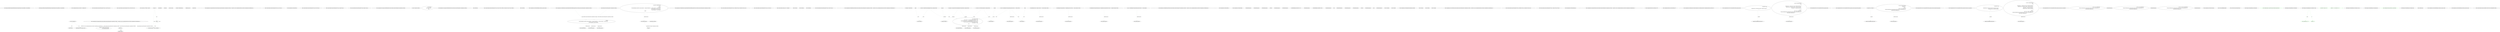 digraph  {
m0_0 [cluster="Humanizer.DateTimeStrategy.IDateTimeHumanizeStrategy.Humanize(System.DateTime, System.DateTime)", file="DateHumanizeTests.cs", label="Entry Humanizer.DateTimeStrategy.IDateTimeHumanizeStrategy.Humanize(System.DateTime, System.DateTime)", span="6-6"];
m0_1 [cluster="Humanizer.DateTimeStrategy.IDateTimeHumanizeStrategy.Humanize(System.DateTime, System.DateTime)", file="DateHumanizeTests.cs", label="Exit Humanizer.DateTimeStrategy.IDateTimeHumanizeStrategy.Humanize(System.DateTime, System.DateTime)", span="6-6"];
m2_20 [cluster="CommandLine.Infrastructure.Maybe<T>.MatchJust(out T)", file="DutchNumberToWordsConverter.cs", label="Entry CommandLine.Infrastructure.Maybe<T>.MatchJust(out T)", span="31-31"];
m2_22 [cluster="System.Collections.Generic.IEnumerable<TSource>.Skip<TSource>(int)", file="DutchNumberToWordsConverter.cs", label="Entry System.Collections.Generic.IEnumerable<TSource>.Skip<TSource>(int)", span="0-0"];
m2_27 [cluster="System.Collections.Generic.IEnumerable<TSource>.Take<TSource>(int)", file="DutchNumberToWordsConverter.cs", label="Entry System.Collections.Generic.IEnumerable<TSource>.Take<TSource>(int)", span="0-0"];
m2_19 [cluster="System.Func<T, TResult>.Invoke(T)", file="DutchNumberToWordsConverter.cs", label="Entry System.Func<T, TResult>.Invoke(T)", span="0-0"];
m2_0 [cluster="CommandLine.Core.Sequence.Partition(System.Collections.Generic.IEnumerable<CommandLine.Core.Token>, System.Func<string, CommandLine.Infrastructure.Maybe<CommandLine.Core.TypeDescriptor>>)", file="DutchNumberToWordsConverter.cs", label="Entry CommandLine.Core.Sequence.Partition(System.Collections.Generic.IEnumerable<CommandLine.Core.Token>, System.Func<string, CommandLine.Infrastructure.Maybe<CommandLine.Core.TypeDescriptor>>)", span="11-11"];
m2_1 [cluster="CommandLine.Core.Sequence.Partition(System.Collections.Generic.IEnumerable<CommandLine.Core.Token>, System.Func<string, CommandLine.Infrastructure.Maybe<CommandLine.Core.TypeDescriptor>>)", file="DutchNumberToWordsConverter.cs", label="tokens.Empty()", span="15-15"];
m2_2 [cluster="CommandLine.Core.Sequence.Partition(System.Collections.Generic.IEnumerable<CommandLine.Core.Token>, System.Func<string, CommandLine.Infrastructure.Maybe<CommandLine.Core.TypeDescriptor>>)", file="DutchNumberToWordsConverter.cs", label="yield break;", span="17-17"];
m2_9 [cluster="CommandLine.Core.Sequence.Partition(System.Collections.Generic.IEnumerable<CommandLine.Core.Token>, System.Func<string, CommandLine.Infrastructure.Maybe<CommandLine.Core.TypeDescriptor>>)", file="DutchNumberToWordsConverter.cs", label="yield return first;", span="29-29"];
m2_13 [cluster="CommandLine.Core.Sequence.Partition(System.Collections.Generic.IEnumerable<CommandLine.Core.Token>, System.Func<string, CommandLine.Infrastructure.Maybe<CommandLine.Core.TypeDescriptor>>)", file="DutchNumberToWordsConverter.cs", label="yield return token;", span="36-36"];
m2_15 [cluster="CommandLine.Core.Sequence.Partition(System.Collections.Generic.IEnumerable<CommandLine.Core.Token>, System.Func<string, CommandLine.Infrastructure.Maybe<CommandLine.Core.TypeDescriptor>>)", file="DutchNumberToWordsConverter.cs", label="yield return token;", span="48-48"];
m2_4 [cluster="CommandLine.Core.Sequence.Partition(System.Collections.Generic.IEnumerable<CommandLine.Core.Token>, System.Func<string, CommandLine.Infrastructure.Maybe<CommandLine.Core.TypeDescriptor>>)", file="DutchNumberToWordsConverter.cs", label="var first = tokens.First()", span="20-20"];
m2_7 [cluster="CommandLine.Core.Sequence.Partition(System.Collections.Generic.IEnumerable<CommandLine.Core.Token>, System.Func<string, CommandLine.Infrastructure.Maybe<CommandLine.Core.TypeDescriptor>>)", file="DutchNumberToWordsConverter.cs", label="typeLookup(first.Text).MatchJust(out info)", span="24-24"];
m2_8 [cluster="CommandLine.Core.Sequence.Partition(System.Collections.Generic.IEnumerable<CommandLine.Core.Token>, System.Func<string, CommandLine.Infrastructure.Maybe<CommandLine.Core.TypeDescriptor>>)", file="DutchNumberToWordsConverter.cs", label="info.Tag == TypeDescriptorKind.Sequence\r\n                        && IsNextTokenAValue(tokens)", span="26-27"];
m2_10 [cluster="CommandLine.Core.Sequence.Partition(System.Collections.Generic.IEnumerable<CommandLine.Core.Token>, System.Func<string, CommandLine.Infrastructure.Maybe<CommandLine.Core.TypeDescriptor>>)", file="DutchNumberToWordsConverter.cs", label="tokens.Skip(1)", span="31-31"];
m2_14 [cluster="CommandLine.Core.Sequence.Partition(System.Collections.Generic.IEnumerable<CommandLine.Core.Token>, System.Func<string, CommandLine.Infrastructure.Maybe<CommandLine.Core.TypeDescriptor>>)", file="DutchNumberToWordsConverter.cs", label="Partition(tokens.Skip(1 + items), typeLookup)", span="46-46"];
m2_3 [cluster="CommandLine.Core.Sequence.Partition(System.Collections.Generic.IEnumerable<CommandLine.Core.Token>, System.Func<string, CommandLine.Infrastructure.Maybe<CommandLine.Core.TypeDescriptor>>)", file="DutchNumberToWordsConverter.cs", label="var items = 0", span="19-19"];
m2_12 [cluster="CommandLine.Core.Sequence.Partition(System.Collections.Generic.IEnumerable<CommandLine.Core.Token>, System.Func<string, CommandLine.Infrastructure.Maybe<CommandLine.Core.TypeDescriptor>>)", file="DutchNumberToWordsConverter.cs", label="items++", span="35-35"];
m2_5 [cluster="CommandLine.Core.Sequence.Partition(System.Collections.Generic.IEnumerable<CommandLine.Core.Token>, System.Func<string, CommandLine.Infrastructure.Maybe<CommandLine.Core.TypeDescriptor>>)", file="DutchNumberToWordsConverter.cs", label="first.Tag == TokenType.Name", span="21-21"];
m2_6 [cluster="CommandLine.Core.Sequence.Partition(System.Collections.Generic.IEnumerable<CommandLine.Core.Token>, System.Func<string, CommandLine.Infrastructure.Maybe<CommandLine.Core.TypeDescriptor>>)", file="DutchNumberToWordsConverter.cs", label="TypeDescriptor info", span="23-23"];
m2_11 [cluster="CommandLine.Core.Sequence.Partition(System.Collections.Generic.IEnumerable<CommandLine.Core.Token>, System.Func<string, CommandLine.Infrastructure.Maybe<CommandLine.Core.TypeDescriptor>>)", file="DutchNumberToWordsConverter.cs", label="token.IsValue()", span="33-33"];
m2_16 [cluster="CommandLine.Core.Sequence.Partition(System.Collections.Generic.IEnumerable<CommandLine.Core.Token>, System.Func<string, CommandLine.Infrastructure.Maybe<CommandLine.Core.TypeDescriptor>>)", file="DutchNumberToWordsConverter.cs", label="Exit CommandLine.Core.Sequence.Partition(System.Collections.Generic.IEnumerable<CommandLine.Core.Token>, System.Func<string, CommandLine.Infrastructure.Maybe<CommandLine.Core.TypeDescriptor>>)", span="11-11"];
m2_28 [cluster="System.Collections.Generic.IEnumerable<TSource>.Any<TSource>()", file="DutchNumberToWordsConverter.cs", label="Entry System.Collections.Generic.IEnumerable<TSource>.Any<TSource>()", span="0-0"];
m2_23 [cluster="CommandLine.Core.Token.IsValue()", file="DutchNumberToWordsConverter.cs", label="Entry CommandLine.Core.Token.IsValue()", span="77-77"];
m2_18 [cluster="System.Collections.Generic.IEnumerable<TSource>.First<TSource>()", file="DutchNumberToWordsConverter.cs", label="Entry System.Collections.Generic.IEnumerable<TSource>.First<TSource>()", span="0-0"];
m2_29 [cluster="System.Collections.Generic.IEnumerable<TSource>.Single<TSource>()", file="DutchNumberToWordsConverter.cs", label="Entry System.Collections.Generic.IEnumerable<TSource>.Single<TSource>()", span="0-0"];
m2_17 [cluster="System.Collections.Generic.IEnumerable<TSource>.Empty<TSource>()", file="DutchNumberToWordsConverter.cs", label="Entry System.Collections.Generic.IEnumerable<TSource>.Empty<TSource>()", span="87-87"];
m2_21 [cluster="CommandLine.Core.Sequence.IsNextTokenAValue(System.Collections.Generic.IEnumerable<CommandLine.Core.Token>)", file="DutchNumberToWordsConverter.cs", label="Entry CommandLine.Core.Sequence.IsNextTokenAValue(System.Collections.Generic.IEnumerable<CommandLine.Core.Token>)", span="52-52"];
m2_24 [cluster="CommandLine.Core.Sequence.IsNextTokenAValue(System.Collections.Generic.IEnumerable<CommandLine.Core.Token>)", file="DutchNumberToWordsConverter.cs", label="var next = tokens.Skip(1).Take(1)", span="54-54"];
m2_25 [cluster="CommandLine.Core.Sequence.IsNextTokenAValue(System.Collections.Generic.IEnumerable<CommandLine.Core.Token>)", file="DutchNumberToWordsConverter.cs", label="return next.Any()\r\n                ? next.Single().IsValue()\r\n                : false;", span="56-58"];
m2_26 [cluster="CommandLine.Core.Sequence.IsNextTokenAValue(System.Collections.Generic.IEnumerable<CommandLine.Core.Token>)", file="DutchNumberToWordsConverter.cs", label="Exit CommandLine.Core.Sequence.IsNextTokenAValue(System.Collections.Generic.IEnumerable<CommandLine.Core.Token>)", span="52-52"];
m3_52 [cluster="Unk.Pairwise", file="EnglishOrdinalizer.cs", label="Entry Unk.Pairwise", span=""];
m3_18 [cluster="System.Collections.Generic.IEnumerable<TSource>.Pairwise<TSource, TResult>(System.Func<TSource, TSource, TResult>)", file="EnglishOrdinalizer.cs", label="Entry System.Collections.Generic.IEnumerable<TSource>.Pairwise<TSource, TResult>(System.Func<TSource, TSource, TResult>)", span="10-10"];
m3_36 [cluster="Unk.IsValue", file="EnglishOrdinalizer.cs", label="Entry Unk.IsValue", span=""];
m3_43 [cluster="CommandLine.Core.KeyValuePairHelper.Create(string, params string[])", file="EnglishOrdinalizer.cs", label="Entry CommandLine.Core.KeyValuePairHelper.Create(string, params string[])", span="9-9"];
m3_20 [cluster="CommandLine.Core.TokenPartitioner.SequenceTokensToKeyValuePairEnumerable(System.Collections.Generic.IEnumerable<CommandLine.Core.Token>)", file="EnglishOrdinalizer.cs", label="Entry CommandLine.Core.TokenPartitioner.SequenceTokensToKeyValuePairEnumerable(System.Collections.Generic.IEnumerable<CommandLine.Core.Token>)", span="34-34"];
m3_50 [cluster="CommandLine.Core.TokenPartitioner.SequenceTokensToKeyValuePairEnumerable(System.Collections.Generic.IEnumerable<CommandLine.Core.Token>)", file="EnglishOrdinalizer.cs", label="return from t in tokens.Pairwise(\r\n                (f, s) =>\r\n                        f.IsName()\r\n                            ? KeyValuePairHelper.Create(f.Text, tokens.SkipWhile(t => t.Equals(f)).TakeWhile(v => v.IsValue()).Select(x => x.Text).ToArray())\r\n                            : KeyValuePairHelper.Create(string.Empty))\r\n                   where t.Key.Length > 0 && t.Value.Any()\r\n                   select t;", span="37-43"];
m3_51 [cluster="CommandLine.Core.TokenPartitioner.SequenceTokensToKeyValuePairEnumerable(System.Collections.Generic.IEnumerable<CommandLine.Core.Token>)", file="EnglishOrdinalizer.cs", label="Exit CommandLine.Core.TokenPartitioner.SequenceTokensToKeyValuePairEnumerable(System.Collections.Generic.IEnumerable<CommandLine.Core.Token>)", span="34-34"];
m3_58 [cluster="System.Collections.Generic.IEnumerable<TSource>.SkipWhile<TSource>(System.Func<TSource, bool>)", file="EnglishOrdinalizer.cs", label="Entry System.Collections.Generic.IEnumerable<TSource>.SkipWhile<TSource>(System.Func<TSource, bool>)", span="0-0"];
m3_53 [cluster="System.Collections.Generic.IEnumerable<TSource>.Any<TSource>()", file="EnglishOrdinalizer.cs", label="Entry System.Collections.Generic.IEnumerable<TSource>.Any<TSource>()", span="0-0"];
m3_25 [cluster="System.Collections.Generic.List<T>.Contains(T)", file="EnglishOrdinalizer.cs", label="Entry System.Collections.Generic.List<T>.Contains(T)", span="0-0"];
m3_14 [cluster="Unk.Where", file="EnglishOrdinalizer.cs", label="Entry Unk.Where", span=""];
m3_60 [cluster="Unk.ToArray", file="EnglishOrdinalizer.cs", label="Entry Unk.ToArray", span=""];
m3_16 [cluster="Unk.Partition", file="EnglishOrdinalizer.cs", label="Entry Unk.Partition", span=""];
m3_12 [cluster="System.Collections.Generic.IEnumerable<TSource>.ToList<TSource>()", file="EnglishOrdinalizer.cs", label="Entry System.Collections.Generic.IEnumerable<TSource>.ToList<TSource>()", span="0-0"];
m3_0 [cluster="CommandLine.Core.TokenPartitioner.Partition(System.Collections.Generic.IEnumerable<CommandLine.Core.Token>, System.Func<string, CommandLine.Infrastructure.Maybe<CommandLine.Core.TypeDescriptor>>)", file="EnglishOrdinalizer.cs", label="Entry CommandLine.Core.TokenPartitioner.Partition(System.Collections.Generic.IEnumerable<CommandLine.Core.Token>, System.Func<string, CommandLine.Infrastructure.Maybe<CommandLine.Core.TypeDescriptor>>)", span="12-12"];
m3_1 [cluster="CommandLine.Core.TokenPartitioner.Partition(System.Collections.Generic.IEnumerable<CommandLine.Core.Token>, System.Func<string, CommandLine.Infrastructure.Maybe<CommandLine.Core.TypeDescriptor>>)", file="EnglishOrdinalizer.cs", label="var tokenList = tokens.ToList()", span="16-16"];
m3_2 [cluster="CommandLine.Core.TokenPartitioner.Partition(System.Collections.Generic.IEnumerable<CommandLine.Core.Token>, System.Func<string, CommandLine.Infrastructure.Maybe<CommandLine.Core.TypeDescriptor>>)", file="EnglishOrdinalizer.cs", label="var switches = Switch.Partition(tokenList, typeLookup).ToList()", span="17-17"];
m3_4 [cluster="CommandLine.Core.TokenPartitioner.Partition(System.Collections.Generic.IEnumerable<CommandLine.Core.Token>, System.Func<string, CommandLine.Infrastructure.Maybe<CommandLine.Core.TypeDescriptor>>)", file="EnglishOrdinalizer.cs", label="var scalars = Scalar.Partition(tokensExceptSwitches, typeLookup).ToList()", span="19-19"];
m3_6 [cluster="CommandLine.Core.TokenPartitioner.Partition(System.Collections.Generic.IEnumerable<CommandLine.Core.Token>, System.Func<string, CommandLine.Infrastructure.Maybe<CommandLine.Core.TypeDescriptor>>)", file="EnglishOrdinalizer.cs", label="var sequences = Sequence.Partition(tokensExceptSwitchesAndScalars, typeLookup).ToList()", span="21-21"];
m3_3 [cluster="CommandLine.Core.TokenPartitioner.Partition(System.Collections.Generic.IEnumerable<CommandLine.Core.Token>, System.Func<string, CommandLine.Infrastructure.Maybe<CommandLine.Core.TypeDescriptor>>)", file="EnglishOrdinalizer.cs", label="var tokensExceptSwitches = tokenList.Where(x => !switches.Contains(x)).ToList()", span="18-18"];
m3_10 [cluster="CommandLine.Core.TokenPartitioner.Partition(System.Collections.Generic.IEnumerable<CommandLine.Core.Token>, System.Func<string, CommandLine.Infrastructure.Maybe<CommandLine.Core.TypeDescriptor>>)", file="EnglishOrdinalizer.cs", label="return TokenGroup.Create(\r\n                    switches.Select(t => KeyValuePairHelper.Create(t.Text, ''true''))\r\n                        .Concat(scalars.Pairwise((f, s) => KeyValuePairHelper.Create(f.Text, s.Text)))\r\n                        .Concat(SequenceTokensToKeyValuePairEnumerable(sequences)),\r\n                values.Select(t => t.Text),\r\n                errors);", span="26-31"];
m3_5 [cluster="CommandLine.Core.TokenPartitioner.Partition(System.Collections.Generic.IEnumerable<CommandLine.Core.Token>, System.Func<string, CommandLine.Infrastructure.Maybe<CommandLine.Core.TypeDescriptor>>)", file="EnglishOrdinalizer.cs", label="var tokensExceptSwitchesAndScalars = (tokensExceptSwitches.Where(x => !scalars.Contains(x))).ToList()", span="20-20"];
m3_7 [cluster="CommandLine.Core.TokenPartitioner.Partition(System.Collections.Generic.IEnumerable<CommandLine.Core.Token>, System.Func<string, CommandLine.Infrastructure.Maybe<CommandLine.Core.TypeDescriptor>>)", file="EnglishOrdinalizer.cs", label="var tokensExceptSwitchesAndScalarsAndSeq = tokensExceptSwitchesAndScalars.Where(x => !sequences.Contains(x)).ToList()", span="22-22"];
m3_8 [cluster="CommandLine.Core.TokenPartitioner.Partition(System.Collections.Generic.IEnumerable<CommandLine.Core.Token>, System.Func<string, CommandLine.Infrastructure.Maybe<CommandLine.Core.TypeDescriptor>>)", file="EnglishOrdinalizer.cs", label="var values = tokensExceptSwitchesAndScalarsAndSeq.Where(v => v.IsValue()).ToList()", span="23-23"];
m3_9 [cluster="CommandLine.Core.TokenPartitioner.Partition(System.Collections.Generic.IEnumerable<CommandLine.Core.Token>, System.Func<string, CommandLine.Infrastructure.Maybe<CommandLine.Core.TypeDescriptor>>)", file="EnglishOrdinalizer.cs", label="var errors = tokensExceptSwitchesAndScalarsAndSeq.Where(x => !values.Contains(x))", span="24-24"];
m3_11 [cluster="CommandLine.Core.TokenPartitioner.Partition(System.Collections.Generic.IEnumerable<CommandLine.Core.Token>, System.Func<string, CommandLine.Infrastructure.Maybe<CommandLine.Core.TypeDescriptor>>)", file="EnglishOrdinalizer.cs", label="Exit CommandLine.Core.TokenPartitioner.Partition(System.Collections.Generic.IEnumerable<CommandLine.Core.Token>, System.Func<string, CommandLine.Infrastructure.Maybe<CommandLine.Core.TypeDescriptor>>)", span="12-12"];
m3_68 [cluster="CommandLine.Core.Token.IsValue()", file="EnglishOrdinalizer.cs", label="Entry CommandLine.Core.Token.IsValue()", span="77-77"];
m3_57 [cluster="CommandLine.Core.Token.IsName()", file="EnglishOrdinalizer.cs", label="Entry CommandLine.Core.Token.IsName()", span="72-72"];
m3_69 [cluster="lambda expression", file="EnglishOrdinalizer.cs", label="Entry lambda expression", span="40-40"];
m3_23 [cluster="lambda expression", file="EnglishOrdinalizer.cs", label="!switches.Contains(x)", span="18-18"];
m3_22 [cluster="lambda expression", file="EnglishOrdinalizer.cs", label="Entry lambda expression", span="18-18"];
m3_27 [cluster="lambda expression", file="EnglishOrdinalizer.cs", label="!scalars.Contains(x)", span="20-20"];
m3_26 [cluster="lambda expression", file="EnglishOrdinalizer.cs", label="Entry lambda expression", span="20-20"];
m3_31 [cluster="lambda expression", file="EnglishOrdinalizer.cs", label="!sequences.Contains(x)", span="22-22"];
m3_30 [cluster="lambda expression", file="EnglishOrdinalizer.cs", label="Entry lambda expression", span="22-22"];
m3_33 [cluster="lambda expression", file="EnglishOrdinalizer.cs", label="Entry lambda expression", span="23-23"];
m3_38 [cluster="lambda expression", file="EnglishOrdinalizer.cs", label="!values.Contains(x)", span="24-24"];
m3_37 [cluster="lambda expression", file="EnglishOrdinalizer.cs", label="Entry lambda expression", span="24-24"];
m3_40 [cluster="lambda expression", file="EnglishOrdinalizer.cs", label="Entry lambda expression", span="27-27"];
m3_44 [cluster="lambda expression", file="EnglishOrdinalizer.cs", label="Entry lambda expression", span="28-28"];
m3_47 [cluster="lambda expression", file="EnglishOrdinalizer.cs", label="Entry lambda expression", span="30-30"];
m3_24 [cluster="lambda expression", file="EnglishOrdinalizer.cs", label="Exit lambda expression", span="18-18"];
m3_28 [cluster="lambda expression", file="EnglishOrdinalizer.cs", label="Exit lambda expression", span="20-20"];
m3_32 [cluster="lambda expression", file="EnglishOrdinalizer.cs", label="Exit lambda expression", span="22-22"];
m3_34 [cluster="lambda expression", file="EnglishOrdinalizer.cs", label="v.IsValue()", span="23-23"];
m3_35 [cluster="lambda expression", file="EnglishOrdinalizer.cs", label="Exit lambda expression", span="23-23"];
m3_39 [cluster="lambda expression", file="EnglishOrdinalizer.cs", label="Exit lambda expression", span="24-24"];
m3_41 [cluster="lambda expression", file="EnglishOrdinalizer.cs", label="KeyValuePairHelper.Create(t.Text, ''true'')", span="27-27"];
m3_42 [cluster="lambda expression", file="EnglishOrdinalizer.cs", label="Exit lambda expression", span="27-27"];
m3_45 [cluster="lambda expression", file="EnglishOrdinalizer.cs", label="KeyValuePairHelper.Create(f.Text, s.Text)", span="28-28"];
m3_46 [cluster="lambda expression", file="EnglishOrdinalizer.cs", label="Exit lambda expression", span="28-28"];
m3_48 [cluster="lambda expression", file="EnglishOrdinalizer.cs", label="t.Text", span="30-30"];
m3_49 [cluster="lambda expression", file="EnglishOrdinalizer.cs", label="Exit lambda expression", span="30-30"];
m3_55 [cluster="lambda expression", file="EnglishOrdinalizer.cs", label="f.IsName()\r\n                            ? KeyValuePairHelper.Create(f.Text, tokens.SkipWhile(t => t.Equals(f)).TakeWhile(v => v.IsValue()).Select(x => x.Text).ToArray())\r\n                            : KeyValuePairHelper.Create(string.Empty)", span="39-41"];
m3_54 [cluster="lambda expression", file="EnglishOrdinalizer.cs", label="Entry lambda expression", span="38-41"];
m3_62 [cluster="lambda expression", file="EnglishOrdinalizer.cs", label="t.Equals(f)", span="40-40"];
m3_56 [cluster="lambda expression", file="EnglishOrdinalizer.cs", label="Exit lambda expression", span="38-41"];
m3_61 [cluster="lambda expression", file="EnglishOrdinalizer.cs", label="Entry lambda expression", span="40-40"];
m3_65 [cluster="lambda expression", file="EnglishOrdinalizer.cs", label="Entry lambda expression", span="40-40"];
m3_63 [cluster="lambda expression", file="EnglishOrdinalizer.cs", label="Exit lambda expression", span="40-40"];
m3_66 [cluster="lambda expression", file="EnglishOrdinalizer.cs", label="v.IsValue()", span="40-40"];
m3_67 [cluster="lambda expression", file="EnglishOrdinalizer.cs", label="Exit lambda expression", span="40-40"];
m3_70 [cluster="lambda expression", file="EnglishOrdinalizer.cs", label="x.Text", span="40-40"];
m3_71 [cluster="lambda expression", file="EnglishOrdinalizer.cs", label="Exit lambda expression", span="40-40"];
m3_29 [cluster="Unk.Contains", file="EnglishOrdinalizer.cs", label="Entry Unk.Contains", span=""];
m3_17 [cluster="Unk.Select", file="EnglishOrdinalizer.cs", label="Entry Unk.Select", span=""];
m3_64 [cluster="CommandLine.Core.Token.Equals(CommandLine.Core.Token)", file="EnglishOrdinalizer.cs", label="Entry CommandLine.Core.Token.Equals(CommandLine.Core.Token)", span="59-59"];
m3_19 [cluster="Unk.Concat", file="EnglishOrdinalizer.cs", label="Entry Unk.Concat", span=""];
m3_15 [cluster="Unk.ToList", file="EnglishOrdinalizer.cs", label="Entry Unk.ToList", span=""];
m3_21 [cluster="Unk.Create", file="EnglishOrdinalizer.cs", label="Entry Unk.Create", span=""];
m3_13 [cluster="CommandLine.Core.Switch.Partition(System.Collections.Generic.IEnumerable<CommandLine.Core.Token>, System.Func<string, CommandLine.Infrastructure.Maybe<CommandLine.Core.TypeDescriptor>>)", file="EnglishOrdinalizer.cs", label="Entry CommandLine.Core.Switch.Partition(System.Collections.Generic.IEnumerable<CommandLine.Core.Token>, System.Func<string, CommandLine.Infrastructure.Maybe<CommandLine.Core.TypeDescriptor>>)", span="11-11"];
m3_59 [cluster="System.Collections.Generic.IEnumerable<TSource>.TakeWhile<TSource>(System.Func<TSource, bool>)", file="EnglishOrdinalizer.cs", label="Entry System.Collections.Generic.IEnumerable<TSource>.TakeWhile<TSource>(System.Func<TSource, bool>)", span="0-0"];
m3_72 [file="EnglishOrdinalizer.cs", label=switches, span=""];
m3_73 [file="EnglishOrdinalizer.cs", label=scalars, span=""];
m3_74 [file="EnglishOrdinalizer.cs", label=sequences, span=""];
m3_75 [file="EnglishOrdinalizer.cs", label=values, span=""];
m3_76 [file="EnglishOrdinalizer.cs", label="System.Collections.Generic.IEnumerable<CommandLine.Core.Token>", span=""];
m3_77 [file="EnglishOrdinalizer.cs", label="CommandLine.Core.Token", span=""];
m4_10 [cluster="System.Collections.Generic.IEnumerable<TSource>.Contains<TSource>(TSource)", file="NumberToWordsTests.cs", label="Entry System.Collections.Generic.IEnumerable<TSource>.Contains<TSource>(TSource)", span="0-0"];
m4_19 [cluster="CommandLine.Core.Token.Name(string)", file="NumberToWordsTests.cs", label="Entry CommandLine.Core.Token.Name(string)", span="19-19"];
m4_5 [cluster="CommandLine.Core.Sequence.Partition(System.Collections.Generic.IEnumerable<CommandLine.Core.Token>, System.Func<string, CommandLine.Infrastructure.Maybe<CommandLine.Core.TypeDescriptor>>)", file="NumberToWordsTests.cs", label="Entry CommandLine.Core.Sequence.Partition(System.Collections.Generic.IEnumerable<CommandLine.Core.Token>, System.Func<string, CommandLine.Infrastructure.Maybe<CommandLine.Core.TypeDescriptor>>)", span="11-11"];
m4_13 [cluster="CommandLine.Infrastructure.Maybe.Just<T>(T)", file="NumberToWordsTests.cs", label="Entry CommandLine.Infrastructure.Maybe.Just<T>(T)", span="71-71"];
m4_11 [cluster="CommandLine.Infrastructure.Maybe.Nothing<T>()", file="NumberToWordsTests.cs", label="Entry CommandLine.Infrastructure.Maybe.Nothing<T>()", span="66-66"];
m4_12 [cluster="CommandLine.Core.TypeDescriptor.Create(CommandLine.Core.TypeDescriptorKind, CommandLine.Infrastructure.Maybe<int>)", file="NumberToWordsTests.cs", label="Entry CommandLine.Core.TypeDescriptor.Create(CommandLine.Core.TypeDescriptorKind, CommandLine.Infrastructure.Maybe<int>)", span="36-36"];
m4_14 [cluster="CommandLine.Tests.Unit.Core.SequenceTests.Partition_sequence_values()", file="NumberToWordsTests.cs", label="Entry CommandLine.Tests.Unit.Core.SequenceTests.Partition_sequence_values()", span="34-34"];
m4_15 [cluster="CommandLine.Tests.Unit.Core.SequenceTests.Partition_sequence_values()", file="NumberToWordsTests.cs", label="var expected = new[]\r\n                {\r\n                    Token.Name(''seq''), Token.Value(''seqval0''), Token.Value(''seqval1'')\r\n                }", span="36-39"];
m4_16 [cluster="CommandLine.Tests.Unit.Core.SequenceTests.Partition_sequence_values()", file="NumberToWordsTests.cs", label="var result = Sequence.Partition(\r\n                new[]\r\n                    {\r\n                        Token.Name(''str''), Token.Value(''strvalue''), Token.Value(''freevalue''),\r\n                        Token.Name(''seq''), Token.Value(''seqval0''), Token.Value(''seqval1''),\r\n                        Token.Name(''x''), Token.Value(''freevalue2'')\r\n                    },\r\n                name =>\r\n                    new[] { ''seq'' }.Contains(name)\r\n                        ? Maybe.Just(TypeDescriptor.Create(TypeDescriptorKind.Sequence, Maybe.Nothing<int>()))\r\n                        : Maybe.Nothing<TypeDescriptor>())", span="41-51"];
m4_17 [cluster="CommandLine.Tests.Unit.Core.SequenceTests.Partition_sequence_values()", file="NumberToWordsTests.cs", label="expected.ShouldAllBeEquivalentTo(result)", span="53-53"];
m4_18 [cluster="CommandLine.Tests.Unit.Core.SequenceTests.Partition_sequence_values()", file="NumberToWordsTests.cs", label="Exit CommandLine.Tests.Unit.Core.SequenceTests.Partition_sequence_values()", span="34-34"];
m4_0 [cluster="CommandLine.Tests.Unit.Core.SequenceTests.Partition_sequence_values_from_empty_token_sequence()", file="NumberToWordsTests.cs", label="Entry CommandLine.Tests.Unit.Core.SequenceTests.Partition_sequence_values_from_empty_token_sequence()", span="19-19"];
m4_1 [cluster="CommandLine.Tests.Unit.Core.SequenceTests.Partition_sequence_values_from_empty_token_sequence()", file="NumberToWordsTests.cs", label="var expected = new Token[] { }", span="21-21"];
m4_2 [cluster="CommandLine.Tests.Unit.Core.SequenceTests.Partition_sequence_values_from_empty_token_sequence()", file="NumberToWordsTests.cs", label="var result = Sequence.Partition(\r\n                new Token[] { },\r\n                name =>\r\n                    new[] { ''seq'' }.Contains(name)\r\n                        ? Maybe.Just(TypeDescriptor.Create(TypeDescriptorKind.Sequence, Maybe.Nothing<int>()))\r\n                        : Maybe.Nothing<TypeDescriptor>())", span="23-28"];
m4_3 [cluster="CommandLine.Tests.Unit.Core.SequenceTests.Partition_sequence_values_from_empty_token_sequence()", file="NumberToWordsTests.cs", label="expected.ShouldAllBeEquivalentTo(result)", span="30-30"];
m4_4 [cluster="CommandLine.Tests.Unit.Core.SequenceTests.Partition_sequence_values_from_empty_token_sequence()", file="NumberToWordsTests.cs", label="Exit CommandLine.Tests.Unit.Core.SequenceTests.Partition_sequence_values_from_empty_token_sequence()", span="19-19"];
m4_24 [cluster="CommandLine.Tests.Unit.Core.SequenceTests.Partition_sequence_values_from_two_sequneces()", file="NumberToWordsTests.cs", label="Entry CommandLine.Tests.Unit.Core.SequenceTests.Partition_sequence_values_from_two_sequneces()", span="57-57"];
m4_25 [cluster="CommandLine.Tests.Unit.Core.SequenceTests.Partition_sequence_values_from_two_sequneces()", file="NumberToWordsTests.cs", label="var expected = new[]\r\n                {\r\n                    Token.Name(''seq''), Token.Value(''seqval0''), Token.Value(''seqval1''),\r\n                    Token.Name(''seqb''), Token.Value(''seqbval0'')\r\n                }", span="59-63"];
m4_26 [cluster="CommandLine.Tests.Unit.Core.SequenceTests.Partition_sequence_values_from_two_sequneces()", file="NumberToWordsTests.cs", label="var result = Sequence.Partition(\r\n                new[]\r\n                    {\r\n                        Token.Name(''str''), Token.Value(''strvalue''), Token.Value(''freevalue''),\r\n                        Token.Name(''seq''), Token.Value(''seqval0''), Token.Value(''seqval1''),\r\n                        Token.Name(''x''), Token.Value(''freevalue2''),\r\n                        Token.Name(''seqb''), Token.Value(''seqbval0'')\r\n                    },\r\n                name =>\r\n                    new[] { ''seq'', ''seqb'' }.Contains(name)\r\n                        ? Maybe.Just(TypeDescriptor.Create(TypeDescriptorKind.Sequence, Maybe.Nothing<int>()))\r\n                        : Maybe.Nothing<TypeDescriptor>())", span="65-76"];
m4_27 [cluster="CommandLine.Tests.Unit.Core.SequenceTests.Partition_sequence_values_from_two_sequneces()", file="NumberToWordsTests.cs", label="expected.ShouldAllBeEquivalentTo(result)", span="78-78"];
m4_28 [cluster="CommandLine.Tests.Unit.Core.SequenceTests.Partition_sequence_values_from_two_sequneces()", file="NumberToWordsTests.cs", label="Exit CommandLine.Tests.Unit.Core.SequenceTests.Partition_sequence_values_from_two_sequneces()", span="57-57"];
m4_29 [cluster="lambda expression", file="NumberToWordsTests.cs", label="Entry lambda expression", span="73-76"];
m4_7 [cluster="lambda expression", file="NumberToWordsTests.cs", label="Entry lambda expression", span="25-28"];
m4_8 [cluster="lambda expression", file="NumberToWordsTests.cs", label="new[] { ''seq'' }.Contains(name)\r\n                        ? Maybe.Just(TypeDescriptor.Create(TypeDescriptorKind.Sequence, Maybe.Nothing<int>()))\r\n                        : Maybe.Nothing<TypeDescriptor>()", span="26-28"];
m4_9 [cluster="lambda expression", file="NumberToWordsTests.cs", label="Exit lambda expression", span="25-28"];
m4_21 [cluster="lambda expression", file="NumberToWordsTests.cs", label="Entry lambda expression", span="48-51"];
m4_22 [cluster="lambda expression", file="NumberToWordsTests.cs", label="new[] { ''seq'' }.Contains(name)\r\n                        ? Maybe.Just(TypeDescriptor.Create(TypeDescriptorKind.Sequence, Maybe.Nothing<int>()))\r\n                        : Maybe.Nothing<TypeDescriptor>()", span="49-51"];
m4_23 [cluster="lambda expression", file="NumberToWordsTests.cs", label="Exit lambda expression", span="48-51"];
m4_30 [cluster="lambda expression", file="NumberToWordsTests.cs", label="new[] { ''seq'', ''seqb'' }.Contains(name)\r\n                        ? Maybe.Just(TypeDescriptor.Create(TypeDescriptorKind.Sequence, Maybe.Nothing<int>()))\r\n                        : Maybe.Nothing<TypeDescriptor>()", span="74-76"];
m4_31 [cluster="lambda expression", file="NumberToWordsTests.cs", label="Exit lambda expression", span="73-76"];
m4_20 [cluster="CommandLine.Core.Token.Value(string)", file="NumberToWordsTests.cs", label="Entry CommandLine.Core.Token.Value(string)", span="26-26"];
m4_6 [cluster="Unk.ShouldAllBeEquivalentTo", file="NumberToWordsTests.cs", label="Entry Unk.ShouldAllBeEquivalentTo", span=""];
m5_8 [cluster="int.ToString(System.IFormatProvider)", file="OrdinalizeExtensions.cs", label="Entry int.ToString(System.IFormatProvider)", span="0-0"];
m5_5 [cluster="Humanizer.OrdinalizeExtensions.Ordinalize(int)", file="OrdinalizeExtensions.cs", label="Entry Humanizer.OrdinalizeExtensions.Ordinalize(int)", span="25-25"];
m5_6 [cluster="Humanizer.OrdinalizeExtensions.Ordinalize(int)", color=green, community=0, file="OrdinalizeExtensions.cs", label="return Ordinalize(number, number.ToString(CultureInfo.InvariantCulture));", prediction=0, span="27-27"];
m5_7 [cluster="Humanizer.OrdinalizeExtensions.Ordinalize(int)", file="OrdinalizeExtensions.cs", label="Exit Humanizer.OrdinalizeExtensions.Ordinalize(int)", span="25-25"];
m5_4 [cluster="Humanizer.OrdinalizeExtensions.Ordinalize(int, string)", file="OrdinalizeExtensions.cs", label="Entry Humanizer.OrdinalizeExtensions.Ordinalize(int, string)", span="30-30"];
m5_9 [cluster="Humanizer.OrdinalizeExtensions.Ordinalize(int, string)", color=green, community=0, file="OrdinalizeExtensions.cs", label="int nMod100 = number % 100", prediction=1, span="32-32"];
m5_11 [cluster="Humanizer.OrdinalizeExtensions.Ordinalize(int, string)", color=green, community=0, file="OrdinalizeExtensions.cs", label="return numberString + ''th'';", prediction=2, span="36-36"];
m5_12 [cluster="Humanizer.OrdinalizeExtensions.Ordinalize(int, string)", color=green, community=0, file="OrdinalizeExtensions.cs", label="number % 10", prediction=2, span="39-39"];
m5_10 [cluster="Humanizer.OrdinalizeExtensions.Ordinalize(int, string)", color=green, community=0, file="OrdinalizeExtensions.cs", label="nMod100 >= 11 && nMod100 <= 13", prediction=4, span="34-34"];
m5_13 [cluster="Humanizer.OrdinalizeExtensions.Ordinalize(int, string)", color=green, community=0, file="OrdinalizeExtensions.cs", label=1, prediction=5, span="41-41"];
m5_20 [cluster="Humanizer.OrdinalizeExtensions.Ordinalize(int, string)", file="OrdinalizeExtensions.cs", label="Exit Humanizer.OrdinalizeExtensions.Ordinalize(int, string)", span="30-30"];
m5_0 [cluster="Humanizer.OrdinalizeExtensions.Ordinalize(string)", file="OrdinalizeExtensions.cs", label="Entry Humanizer.OrdinalizeExtensions.Ordinalize(string)", span="15-15"];
m5_1 [cluster="Humanizer.OrdinalizeExtensions.Ordinalize(string)", color=green, community=0, file="OrdinalizeExtensions.cs", label="return Ordinalize(int.Parse(numberString), numberString);", prediction=6, span="17-17"];
m5_2 [cluster="Humanizer.OrdinalizeExtensions.Ordinalize(string)", file="OrdinalizeExtensions.cs", label="Exit Humanizer.OrdinalizeExtensions.Ordinalize(string)", span="15-15"];
m5_3 [cluster="int.Parse(string)", file="OrdinalizeExtensions.cs", label="Entry int.Parse(string)", span="0-0"];
m7_0 [cluster="CommandLine.Core.KeyValuePairHelper.Create(string, params string[])", file="PolishNumberToWordsConverter.cs", label="Entry CommandLine.Core.KeyValuePairHelper.Create(string, params string[])", span="9-9"];
m7_2 [cluster="CommandLine.Core.KeyValuePairHelper.Create(string, params string[])", file="PolishNumberToWordsConverter.cs", label="Exit CommandLine.Core.KeyValuePairHelper.Create(string, params string[])", span="9-9"];
m7_3 [cluster="System.Collections.Generic.KeyValuePair<TKey, TValue>.KeyValuePair(TKey, TValue)", file="PolishNumberToWordsConverter.cs", label="Entry System.Collections.Generic.KeyValuePair<TKey, TValue>.KeyValuePair(TKey, TValue)", span="0-0"];
m2_0 -> m2_7  [color=darkseagreen4, key=1, label="System.Func<string, CommandLine.Infrastructure.Maybe<CommandLine.Core.TypeDescriptor>>", style=dashed];
m2_0 -> m2_8  [color=darkseagreen4, key=1, label="System.Collections.Generic.IEnumerable<CommandLine.Core.Token>", style=dashed];
m2_0 -> m2_10  [color=darkseagreen4, key=1, label="System.Collections.Generic.IEnumerable<CommandLine.Core.Token>", style=dashed];
m2_0 -> m2_14  [color=darkseagreen4, key=1, label="System.Collections.Generic.IEnumerable<CommandLine.Core.Token>", style=dashed];
m2_4 -> m2_7  [color=darkseagreen4, key=1, label=first, style=dashed];
m2_4 -> m2_9  [color=darkseagreen4, key=1, label=first, style=dashed];
m2_10 -> m2_13  [color=darkseagreen4, key=1, label=token, style=dashed];
m2_3 -> m2_12  [color=darkseagreen4, key=1, label=items, style=dashed];
m2_3 -> m2_14  [color=darkseagreen4, key=1, label=items, style=dashed];
m2_12 -> m2_12  [color=darkseagreen4, key=1, label=items, style=dashed];
m2_12 -> m2_14  [color=darkseagreen4, key=1, label=items, style=dashed];
m3_20 -> m3_55  [color=darkseagreen4, key=1, label="System.Collections.Generic.IEnumerable<CommandLine.Core.Token>", style=dashed];
m3_50 -> m3_54  [color=darkseagreen4, key=1, label="lambda expression", style=dashed];
m3_50 -> m3_50  [color=darkseagreen4, key=1, label=t, style=dashed];
m3_2 -> m3_23  [color=darkseagreen4, key=1, label=switches, style=dashed];
m3_2 -> m3_10  [color=darkseagreen4, key=1, label=switches, style=dashed];
m3_4 -> m3_27  [color=darkseagreen4, key=1, label=scalars, style=dashed];
m3_4 -> m3_10  [color=darkseagreen4, key=1, label=scalars, style=dashed];
m3_6 -> m3_31  [color=darkseagreen4, key=1, label=sequences, style=dashed];
m3_6 -> m3_10  [color=darkseagreen4, key=1, label=sequences, style=dashed];
m3_3 -> m3_22  [color=darkseagreen4, key=1, label="lambda expression", style=dashed];
m3_10 -> m3_40  [color=darkseagreen4, key=1, label="lambda expression", style=dashed];
m3_10 -> m3_44  [color=darkseagreen4, key=1, label="lambda expression", style=dashed];
m3_10 -> m3_47  [color=darkseagreen4, key=1, label="lambda expression", style=dashed];
m3_5 -> m3_26  [color=darkseagreen4, key=1, label="lambda expression", style=dashed];
m3_7 -> m3_30  [color=darkseagreen4, key=1, label="lambda expression", style=dashed];
m3_8 -> m3_33  [color=darkseagreen4, key=1, label="lambda expression", style=dashed];
m3_8 -> m3_38  [color=darkseagreen4, key=1, label=values, style=dashed];
m3_8 -> m3_10  [color=darkseagreen4, key=1, label=values, style=dashed];
m3_9 -> m3_37  [color=darkseagreen4, key=1, label="lambda expression", style=dashed];
m3_55 -> m3_61  [color=darkseagreen4, key=1, label="lambda expression", style=dashed];
m3_55 -> m3_65  [color=darkseagreen4, key=1, label="lambda expression", style=dashed];
m3_55 -> m3_69  [color=darkseagreen4, key=1, label="lambda expression", style=dashed];
m3_54 -> m3_62  [color=darkseagreen4, key=1, label="CommandLine.Core.Token", style=dashed];
m3_72 -> m3_23  [color=darkseagreen4, key=1, label=switches, style=dashed];
m3_73 -> m3_27  [color=darkseagreen4, key=1, label=scalars, style=dashed];
m3_74 -> m3_31  [color=darkseagreen4, key=1, label=sequences, style=dashed];
m3_75 -> m3_38  [color=darkseagreen4, key=1, label=values, style=dashed];
m3_76 -> m3_55  [color=darkseagreen4, key=1, label="System.Collections.Generic.IEnumerable<CommandLine.Core.Token>", style=dashed];
m3_77 -> m3_62  [color=darkseagreen4, key=1, label="CommandLine.Core.Token", style=dashed];
m4_15 -> m4_17  [color=darkseagreen4, key=1, label=expected, style=dashed];
m4_16 -> m4_21  [color=darkseagreen4, key=1, label="lambda expression", style=dashed];
m4_1 -> m4_3  [color=darkseagreen4, key=1, label=expected, style=dashed];
m4_2 -> m4_7  [color=darkseagreen4, key=1, label="lambda expression", style=dashed];
m4_25 -> m4_27  [color=darkseagreen4, key=1, label=expected, style=dashed];
m4_26 -> m4_29  [color=darkseagreen4, key=1, label="lambda expression", style=dashed];
m5_4 -> m5_11  [color=green, key=1, label=string, style=dashed];
m5_4 -> m5_12  [color=green, key=1, label=int, style=dashed];
}

